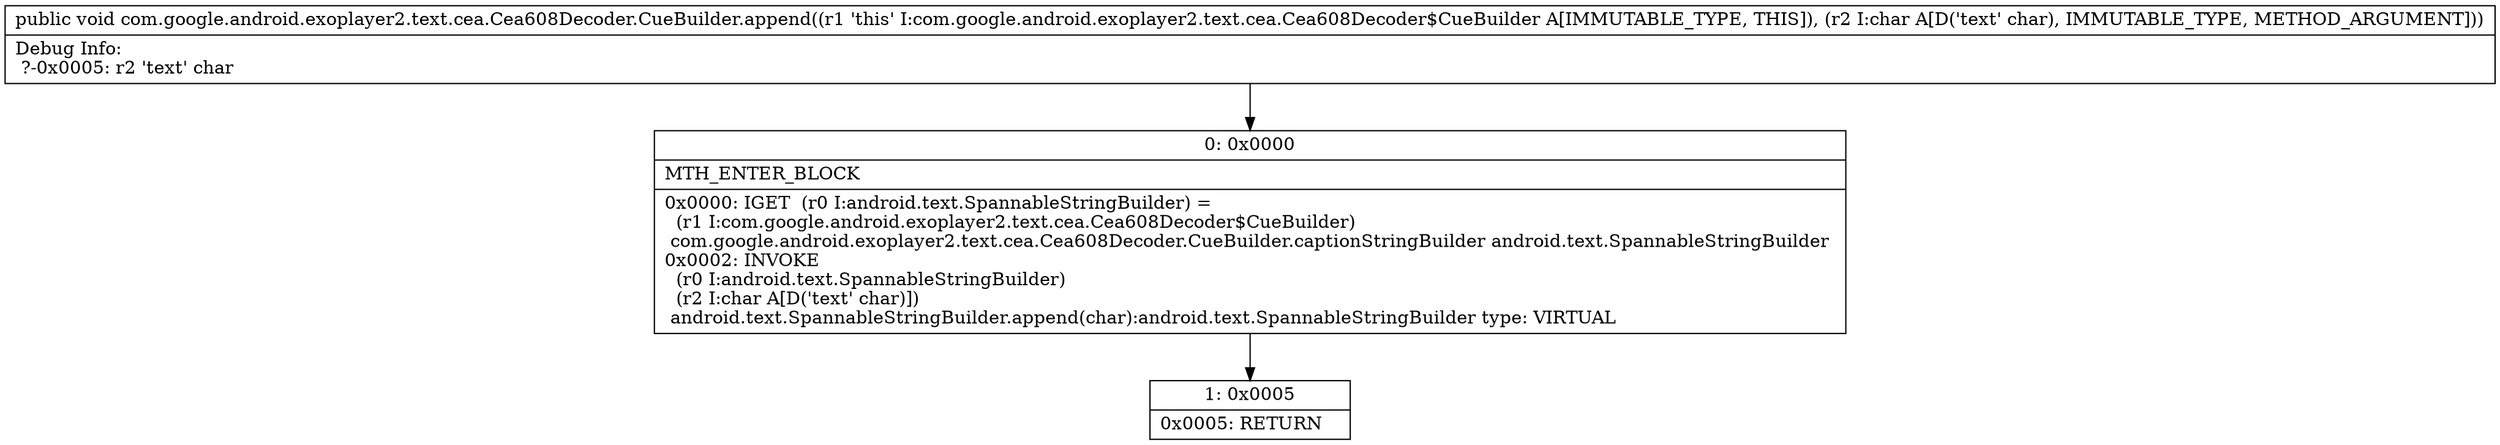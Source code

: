 digraph "CFG forcom.google.android.exoplayer2.text.cea.Cea608Decoder.CueBuilder.append(C)V" {
Node_0 [shape=record,label="{0\:\ 0x0000|MTH_ENTER_BLOCK\l|0x0000: IGET  (r0 I:android.text.SpannableStringBuilder) = \l  (r1 I:com.google.android.exoplayer2.text.cea.Cea608Decoder$CueBuilder)\l com.google.android.exoplayer2.text.cea.Cea608Decoder.CueBuilder.captionStringBuilder android.text.SpannableStringBuilder \l0x0002: INVOKE  \l  (r0 I:android.text.SpannableStringBuilder)\l  (r2 I:char A[D('text' char)])\l android.text.SpannableStringBuilder.append(char):android.text.SpannableStringBuilder type: VIRTUAL \l}"];
Node_1 [shape=record,label="{1\:\ 0x0005|0x0005: RETURN   \l}"];
MethodNode[shape=record,label="{public void com.google.android.exoplayer2.text.cea.Cea608Decoder.CueBuilder.append((r1 'this' I:com.google.android.exoplayer2.text.cea.Cea608Decoder$CueBuilder A[IMMUTABLE_TYPE, THIS]), (r2 I:char A[D('text' char), IMMUTABLE_TYPE, METHOD_ARGUMENT]))  | Debug Info:\l  ?\-0x0005: r2 'text' char\l}"];
MethodNode -> Node_0;
Node_0 -> Node_1;
}


